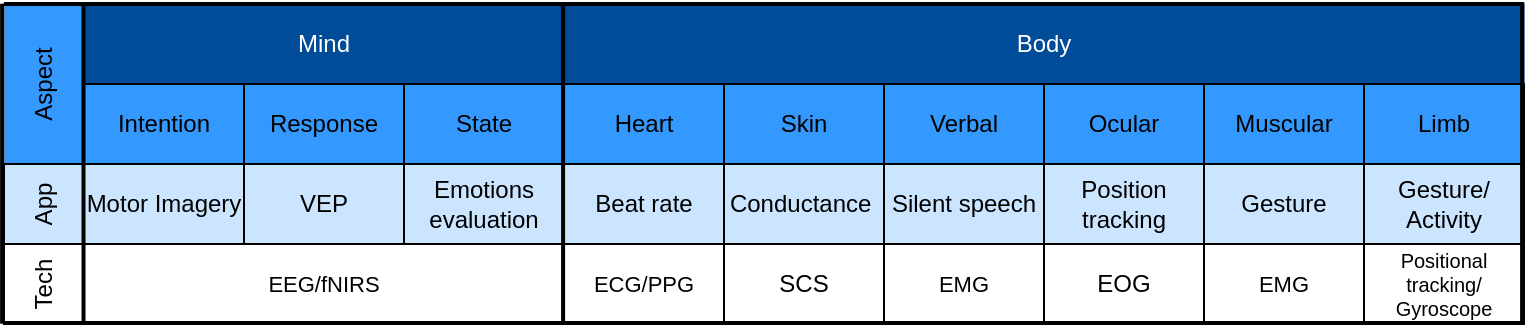 <mxfile version="10.6.3" type="github"><diagram id="ufl4ORZSQWa20Zo4YOi9" name="Page-1"><mxGraphModel dx="842" dy="444" grid="1" gridSize="10" guides="1" tooltips="1" connect="1" arrows="1" fold="1" page="1" pageScale="1" pageWidth="827" pageHeight="1169" math="0" shadow="0"><root><mxCell id="0"/><mxCell id="1" parent="0"/><mxCell id="TttdNOxLDHzSFC6E6Rim-5" value="Mind" style="rounded=0;whiteSpace=wrap;html=1;fillColor=#004C99;strokeColor=#6c8ebf;fontColor=#FFFFFF;" parent="1" vertex="1"><mxGeometry x="120" y="80" width="240" height="40" as="geometry"/></mxCell><mxCell id="TttdNOxLDHzSFC6E6Rim-7" value="Body" style="rounded=0;whiteSpace=wrap;html=1;fillColor=#004C99;strokeColor=#6c8ebf;fontColor=#FFFFFF;" parent="1" vertex="1"><mxGeometry x="360" y="80" width="480" height="40" as="geometry"/></mxCell><mxCell id="TttdNOxLDHzSFC6E6Rim-8" value="Intention" style="rounded=0;whiteSpace=wrap;html=1;fillColor=#3399FF;" parent="1" vertex="1"><mxGeometry x="120" y="120" width="80" height="40" as="geometry"/></mxCell><mxCell id="TttdNOxLDHzSFC6E6Rim-9" value="Response" style="rounded=0;whiteSpace=wrap;html=1;fillColor=#3399FF;" parent="1" vertex="1"><mxGeometry x="200" y="120" width="80" height="40" as="geometry"/></mxCell><mxCell id="TttdNOxLDHzSFC6E6Rim-10" value="State" style="rounded=0;whiteSpace=wrap;html=1;fillColor=#3399FF;" parent="1" vertex="1"><mxGeometry x="280" y="120" width="80" height="40" as="geometry"/></mxCell><mxCell id="TttdNOxLDHzSFC6E6Rim-13" value="Emotions evaluation" style="rounded=0;whiteSpace=wrap;html=1;fillColor=#CCE5FF;" parent="1" vertex="1"><mxGeometry x="280" y="160" width="80" height="40" as="geometry"/></mxCell><mxCell id="TttdNOxLDHzSFC6E6Rim-18" value="Ocular" style="rounded=0;whiteSpace=wrap;html=1;fillColor=#3399FF;" parent="1" vertex="1"><mxGeometry x="600" y="120" width="80" height="40" as="geometry"/></mxCell><mxCell id="TttdNOxLDHzSFC6E6Rim-19" value="Verbal" style="rounded=0;whiteSpace=wrap;html=1;fillColor=#3399FF;" parent="1" vertex="1"><mxGeometry x="520" y="120" width="80" height="40" as="geometry"/></mxCell><mxCell id="TttdNOxLDHzSFC6E6Rim-20" value="Muscular" style="rounded=0;whiteSpace=wrap;html=1;fillColor=#3399FF;" parent="1" vertex="1"><mxGeometry x="680" y="120" width="80" height="40" as="geometry"/></mxCell><mxCell id="TttdNOxLDHzSFC6E6Rim-21" value="Position tracking" style="rounded=0;whiteSpace=wrap;html=1;fillColor=#CCE5FF;" parent="1" vertex="1"><mxGeometry x="600" y="160" width="80" height="40" as="geometry"/></mxCell><mxCell id="TttdNOxLDHzSFC6E6Rim-24" value="EEG/fNIRS" style="rounded=0;whiteSpace=wrap;html=1;fontSize=11;" parent="1" vertex="1"><mxGeometry x="120" y="200" width="240" height="40" as="geometry"/></mxCell><mxCell id="TttdNOxLDHzSFC6E6Rim-25" value="EOG" style="rounded=0;whiteSpace=wrap;html=1;" parent="1" vertex="1"><mxGeometry x="600" y="200" width="80" height="40" as="geometry"/></mxCell><mxCell id="TttdNOxLDHzSFC6E6Rim-28" value="EMG" style="rounded=0;whiteSpace=wrap;html=1;fontSize=11;" parent="1" vertex="1"><mxGeometry x="520" y="200" width="80" height="40" as="geometry"/></mxCell><mxCell id="TttdNOxLDHzSFC6E6Rim-35" value="Silent speech" style="rounded=0;whiteSpace=wrap;html=1;fontSize=12;fillColor=#CCE5FF;" parent="1" vertex="1"><mxGeometry x="520" y="160" width="80" height="40" as="geometry"/></mxCell><mxCell id="TttdNOxLDHzSFC6E6Rim-38" value="Aspect" style="rounded=0;whiteSpace=wrap;html=1;fontSize=12;horizontal=0;fillColor=#3399FF;strokeColor=#6c8ebf;" parent="1" vertex="1"><mxGeometry x="80" y="80" width="40" height="80" as="geometry"/></mxCell><mxCell id="TttdNOxLDHzSFC6E6Rim-39" value="Tech&lt;br&gt;" style="rounded=0;whiteSpace=wrap;html=1;fontSize=12;horizontal=0;" parent="1" vertex="1"><mxGeometry x="80" y="200" width="40" height="40" as="geometry"/></mxCell><mxCell id="PvJImr-N1vLVXVfXYxye-5" value="EMG" style="rounded=0;whiteSpace=wrap;html=1;fontSize=11;" parent="1" vertex="1"><mxGeometry x="680" y="200" width="80" height="40" as="geometry"/></mxCell><mxCell id="PvJImr-N1vLVXVfXYxye-7" value="Gesture" style="rounded=0;whiteSpace=wrap;html=1;fillColor=#CCE5FF;" parent="1" vertex="1"><mxGeometry x="680" y="160" width="80" height="40" as="geometry"/></mxCell><mxCell id="PvJImr-N1vLVXVfXYxye-8" value="Heart" style="rounded=0;whiteSpace=wrap;html=1;fillColor=#3399FF;" parent="1" vertex="1"><mxGeometry x="360" y="120" width="80" height="40" as="geometry"/></mxCell><mxCell id="PvJImr-N1vLVXVfXYxye-10" value="Skin" style="rounded=0;whiteSpace=wrap;html=1;fillColor=#3399FF;" parent="1" vertex="1"><mxGeometry x="440" y="120" width="80" height="40" as="geometry"/></mxCell><mxCell id="PvJImr-N1vLVXVfXYxye-11" value="Limb" style="rounded=0;whiteSpace=wrap;html=1;fillColor=#3399FF;" parent="1" vertex="1"><mxGeometry x="760" y="120" width="80" height="40" as="geometry"/></mxCell><mxCell id="PvJImr-N1vLVXVfXYxye-12" value="Gesture/&lt;br&gt;Activity" style="rounded=0;whiteSpace=wrap;html=1;fillColor=#CCE5FF;" parent="1" vertex="1"><mxGeometry x="760" y="160" width="80" height="40" as="geometry"/></mxCell><mxCell id="PvJImr-N1vLVXVfXYxye-13" value="Beat rate" style="rounded=0;whiteSpace=wrap;html=1;fontSize=12;fillColor=#CCE5FF;" parent="1" vertex="1"><mxGeometry x="360" y="160" width="80" height="40" as="geometry"/></mxCell><mxCell id="PvJImr-N1vLVXVfXYxye-14" value="Conductance&amp;nbsp;" style="rounded=0;whiteSpace=wrap;html=1;fontSize=12;fillColor=#CCE5FF;" parent="1" vertex="1"><mxGeometry x="440" y="160" width="80" height="40" as="geometry"/></mxCell><mxCell id="PvJImr-N1vLVXVfXYxye-15" value="SCS" style="rounded=0;whiteSpace=wrap;html=1;fontSize=12;" parent="1" vertex="1"><mxGeometry x="440" y="200" width="80" height="40" as="geometry"/></mxCell><mxCell id="PvJImr-N1vLVXVfXYxye-16" value="ECG/PPG" style="rounded=0;whiteSpace=wrap;html=1;fontSize=11;" parent="1" vertex="1"><mxGeometry x="360" y="200" width="80" height="40" as="geometry"/></mxCell><mxCell id="PvJImr-N1vLVXVfXYxye-17" value="Positional tracking/&lt;br style=&quot;font-size: 10px;&quot;&gt;Gyroscope&lt;br style=&quot;font-size: 10px;&quot;&gt;" style="rounded=0;whiteSpace=wrap;html=1;fontSize=10;" parent="1" vertex="1"><mxGeometry x="760" y="200" width="80" height="40" as="geometry"/></mxCell><mxCell id="PvJImr-N1vLVXVfXYxye-18" value="VEP" style="rounded=0;whiteSpace=wrap;html=1;fillColor=#CCE5FF;" parent="1" vertex="1"><mxGeometry x="200" y="160" width="80" height="40" as="geometry"/></mxCell><mxCell id="PvJImr-N1vLVXVfXYxye-19" value="Motor Imagery" style="rounded=0;whiteSpace=wrap;html=1;fillColor=#CCE5FF;" parent="1" vertex="1"><mxGeometry x="120" y="160" width="80" height="40" as="geometry"/></mxCell><mxCell id="PvJImr-N1vLVXVfXYxye-21" value="App" style="rounded=0;whiteSpace=wrap;html=1;fontSize=12;horizontal=0;fillColor=#CCE5FF;" parent="1" vertex="1"><mxGeometry x="80" y="160" width="40" height="40" as="geometry"/></mxCell><mxCell id="PvJImr-N1vLVXVfXYxye-22" value="" style="endArrow=none;html=1;fontColor=#FFFFFF;entryX=-0.001;entryY=0.015;entryDx=0;entryDy=0;entryPerimeter=0;exitX=-0.001;exitY=1.001;exitDx=0;exitDy=0;exitPerimeter=0;strokeWidth=2;" parent="1" source="TttdNOxLDHzSFC6E6Rim-24" target="TttdNOxLDHzSFC6E6Rim-5" edge="1"><mxGeometry width="50" height="50" relative="1" as="geometry"><mxPoint x="80" y="310" as="sourcePoint"/><mxPoint x="119" y="81" as="targetPoint"/></mxGeometry></mxCell><mxCell id="PvJImr-N1vLVXVfXYxye-23" value="" style="endArrow=none;html=1;fontColor=#FFFFFF;entryX=-0.001;entryY=0.015;entryDx=0;entryDy=0;entryPerimeter=0;exitX=-0.001;exitY=1.001;exitDx=0;exitDy=0;exitPerimeter=0;strokeWidth=2;" parent="1" edge="1"><mxGeometry width="50" height="50" relative="1" as="geometry"><mxPoint x="359.552" y="239.879" as="sourcePoint"/><mxPoint x="359.552" y="79.879" as="targetPoint"/></mxGeometry></mxCell><mxCell id="PvJImr-N1vLVXVfXYxye-24" value="" style="endArrow=none;html=1;fontColor=#FFFFFF;entryX=-0.001;entryY=0.015;entryDx=0;entryDy=0;entryPerimeter=0;exitX=-0.001;exitY=1.001;exitDx=0;exitDy=0;exitPerimeter=0;strokeWidth=2;" parent="1" edge="1"><mxGeometry width="50" height="50" relative="1" as="geometry"><mxPoint x="79.052" y="239.879" as="sourcePoint"/><mxPoint x="79.052" y="79.879" as="targetPoint"/></mxGeometry></mxCell><mxCell id="PvJImr-N1vLVXVfXYxye-26" value="" style="endArrow=none;html=1;fontColor=#FFFFFF;entryX=-0.001;entryY=0.015;entryDx=0;entryDy=0;entryPerimeter=0;exitX=-0.001;exitY=1.001;exitDx=0;exitDy=0;exitPerimeter=0;strokeWidth=2;" parent="1" edge="1"><mxGeometry width="50" height="50" relative="1" as="geometry"><mxPoint x="839.052" y="239.879" as="sourcePoint"/><mxPoint x="839.052" y="79.879" as="targetPoint"/></mxGeometry></mxCell><mxCell id="PvJImr-N1vLVXVfXYxye-38" value="" style="endArrow=none;html=1;strokeWidth=3;fontColor=#FFFFFF;entryX=0.02;entryY=0.568;entryDx=0;entryDy=0;entryPerimeter=0;strokeColor=none;" parent="1" edge="1"><mxGeometry width="50" height="50" relative="1" as="geometry"><mxPoint x="280" y="240" as="sourcePoint"/><mxPoint x="280" y="200" as="targetPoint"/></mxGeometry></mxCell><mxCell id="PvJImr-N1vLVXVfXYxye-39" value="" style="endArrow=none;html=1;fontColor=#FFFFFF;strokeWidth=2;" parent="1" edge="1"><mxGeometry width="50" height="50" relative="1" as="geometry"><mxPoint x="840" y="80" as="sourcePoint"/><mxPoint x="80" y="80" as="targetPoint"/></mxGeometry></mxCell><mxCell id="PvJImr-N1vLVXVfXYxye-40" value="" style="endArrow=none;html=1;fontColor=#FFFFFF;strokeWidth=2;" parent="1" edge="1"><mxGeometry width="50" height="50" relative="1" as="geometry"><mxPoint x="840" y="239.5" as="sourcePoint"/><mxPoint x="80" y="239.5" as="targetPoint"/></mxGeometry></mxCell></root></mxGraphModel></diagram></mxfile>